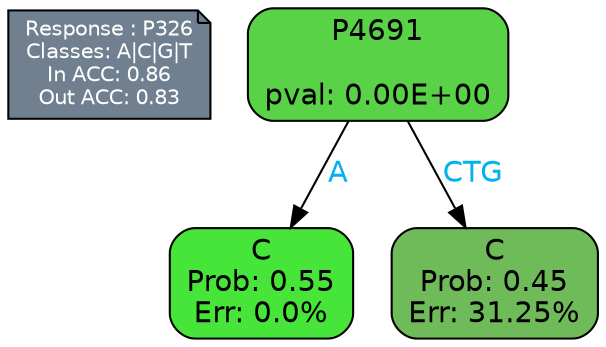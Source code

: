 digraph Tree {
node [shape=box, style="filled, rounded", color="black", fontname=helvetica] ;
graph [ranksep=equally, splines=polylines, bgcolor=transparent, dpi=600] ;
edge [fontname=helvetica] ;
LEGEND [label="Response : P326
Classes: A|C|G|T
In ACC: 0.86
Out ACC: 0.83
",shape=note,align=left,style=filled,fillcolor="slategray",fontcolor="white",fontsize=10];1 [label="P4691

pval: 0.00E+00", fillcolor="#59d247"] ;
2 [label="C
Prob: 0.55
Err: 0.0%", fillcolor="#47e539"] ;
3 [label="C
Prob: 0.45
Err: 31.25%", fillcolor="#70bb59"] ;
1 -> 2 [label="A",fontcolor=deepskyblue2] ;
1 -> 3 [label="CTG",fontcolor=deepskyblue2] ;
{rank = same; 2;3;}{rank = same; LEGEND;1;}}